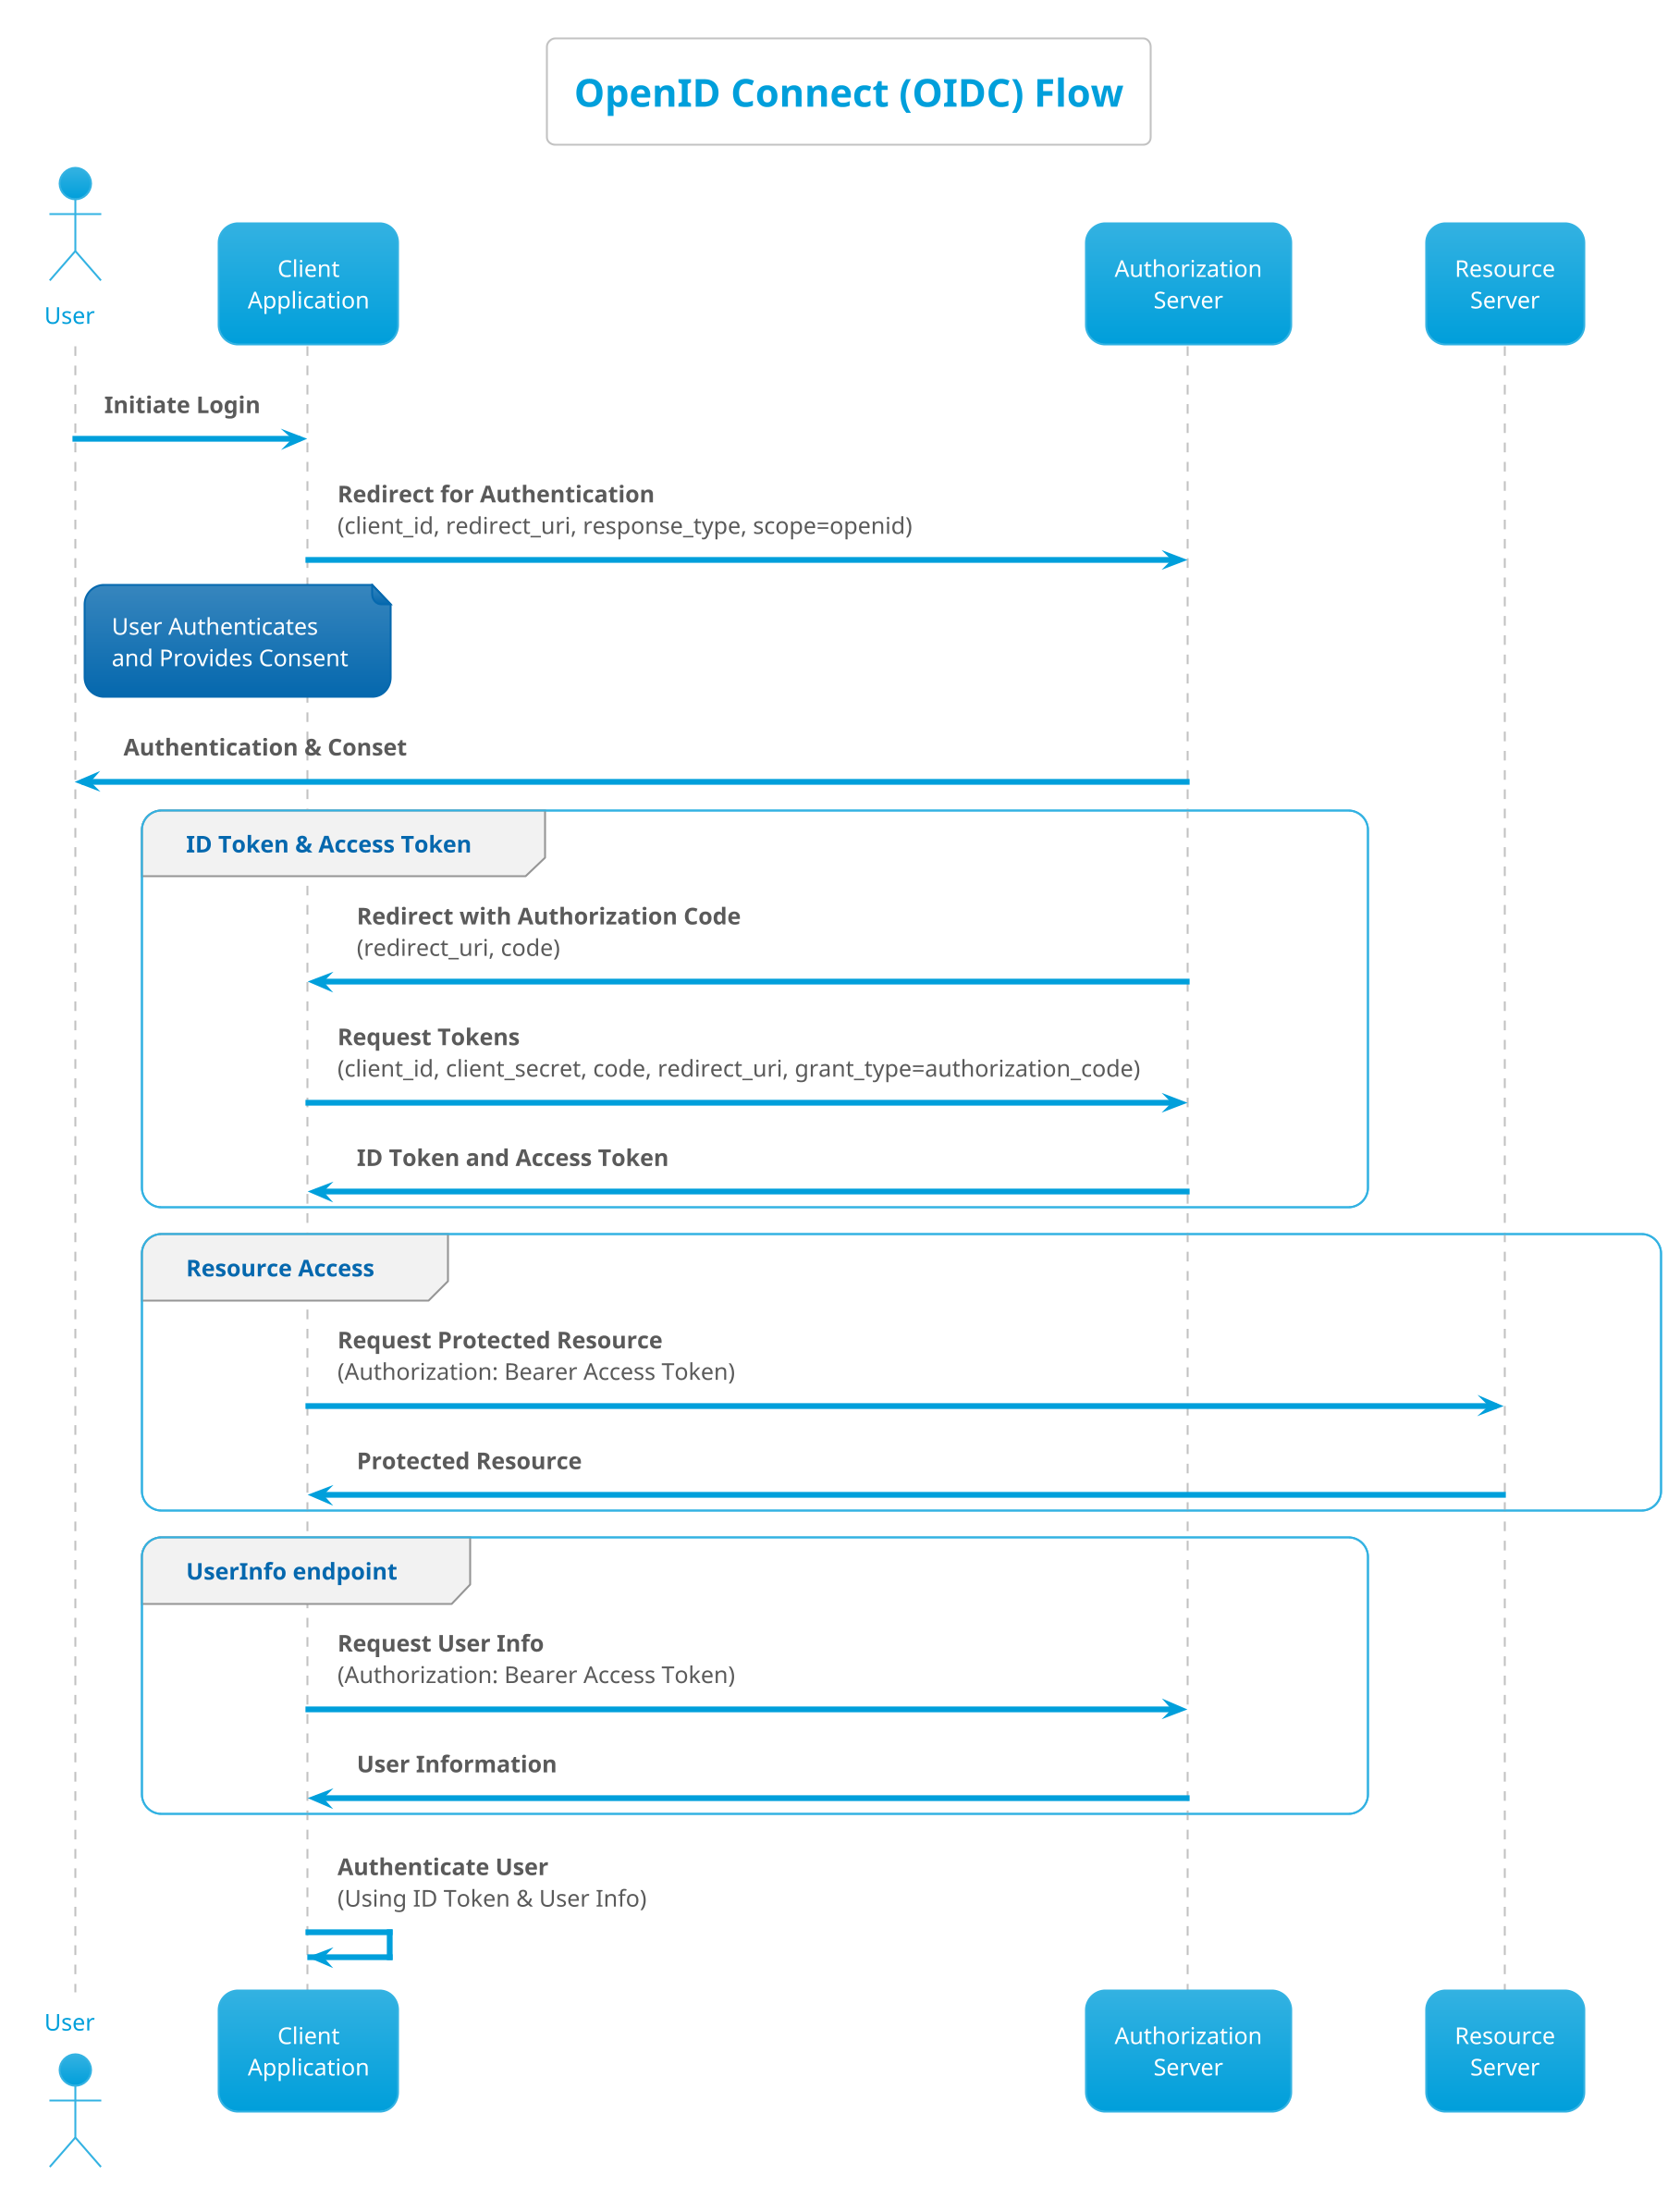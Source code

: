 @startuml
!theme bluegray
skinparam backgroundColor white

scale 2

title OpenID Connect (OIDC) Flow

actor User as user
participant "Client\nApplication" as client
participant "Authorization\nServer" as authServer
participant "Resource\nServer" as resourceServer

' User initiates login process
user -> client: **Initiate Login**

' Client redirects User to Authorization Server with detailed request
client -> authServer: **Redirect for Authentication**\n(client_id, redirect_uri, response_type, scope=openid)

' User authenticates and provides consent at Authorization Server
note right of user: User Authenticates\nand Provides Consent
authServer -> user: **Authentication & Conset**

group ID Token & Access Token
authServer -> client: **Redirect with Authorization Code**\n(redirect_uri, code)

' Client requests tokens from Authorization Server
client -> authServer: **Request Tokens**\n(client_id, client_secret, code, redirect_uri, grant_type=authorization_code)
authServer -> client: **ID Token and Access Token**
end 

group Resource Access
' Client uses Access Token to request resource from Resource Server
client -> resourceServer: **Request Protected Resource**\n(Authorization: Bearer Access Token)
resourceServer -> client: **Protected Resource**
end 

group UserInfo endpoint
' Client sends request to UserInfo endpoint
client -> authServer: **Request User Info**\n(Authorization: Bearer Access Token)
authServer -> client: **User Information**
end 

' Client authenticates User based on ID Token and User Info
client -> client: **Authenticate User**\n(Using ID Token & User Info)
@enduml
